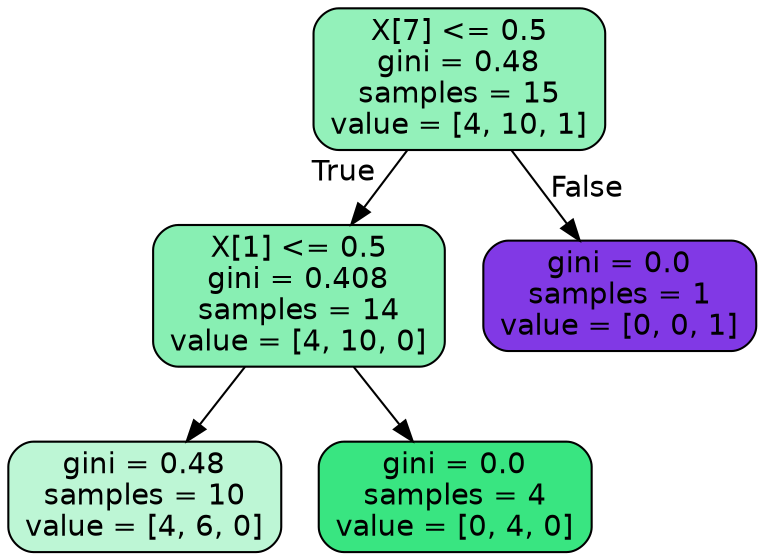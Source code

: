 digraph Tree {
node [shape=box, style="filled, rounded", color="black", fontname=helvetica] ;
edge [fontname=helvetica] ;
0 [label="X[7] <= 0.5\ngini = 0.48\nsamples = 15\nvalue = [4, 10, 1]", fillcolor="#39e5818b"] ;
1 [label="X[1] <= 0.5\ngini = 0.408\nsamples = 14\nvalue = [4, 10, 0]", fillcolor="#39e58199"] ;
0 -> 1 [labeldistance=2.5, labelangle=45, headlabel="True"] ;
2 [label="gini = 0.48\nsamples = 10\nvalue = [4, 6, 0]", fillcolor="#39e58155"] ;
1 -> 2 ;
3 [label="gini = 0.0\nsamples = 4\nvalue = [0, 4, 0]", fillcolor="#39e581ff"] ;
1 -> 3 ;
4 [label="gini = 0.0\nsamples = 1\nvalue = [0, 0, 1]", fillcolor="#8139e5ff"] ;
0 -> 4 [labeldistance=2.5, labelangle=-45, headlabel="False"] ;
}